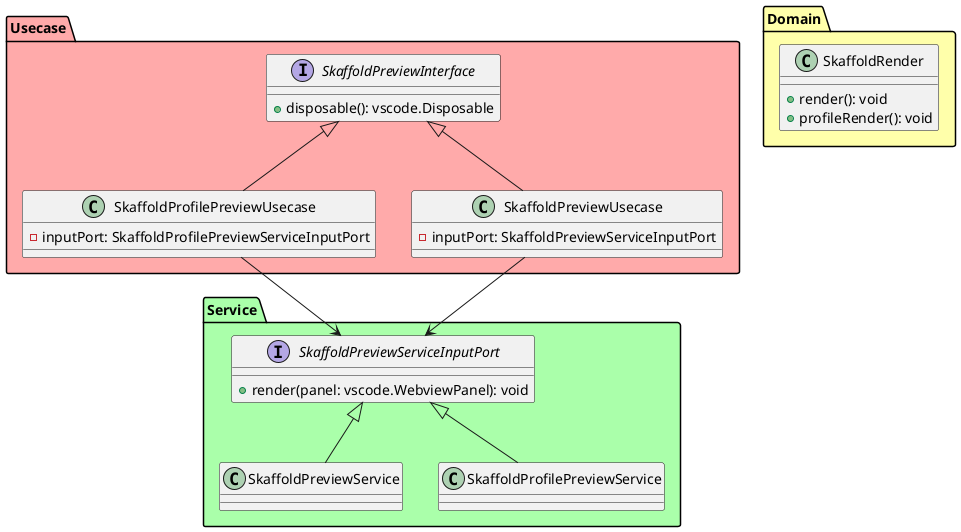 @startuml

package Usecase #FFAAAA {
  interface SkaffoldPreviewInterface {
    + disposable(): vscode.Disposable
  }

  class SkaffoldPreviewUsecase {
    - inputPort: SkaffoldPreviewServiceInputPort
  }

  class SkaffoldProfilePreviewUsecase {
    - inputPort: SkaffoldProfilePreviewServiceInputPort
  }

  SkaffoldPreviewInterface <|-down- SkaffoldPreviewUsecase
  SkaffoldPreviewInterface <|-down- SkaffoldProfilePreviewUsecase
}

package Service #AAFFAA {
  interface SkaffoldPreviewServiceInputPort {
    + render(panel: vscode.WebviewPanel): void
  }

  class SkaffoldPreviewService {
  }

  SkaffoldPreviewServiceInputPort <-up- SkaffoldPreviewUsecase
  SkaffoldPreviewServiceInputPort <|-down- SkaffoldPreviewService

  class SkaffoldProfilePreviewService {

  }

  SkaffoldPreviewServiceInputPort <-up- SkaffoldProfilePreviewUsecase
  SkaffoldPreviewServiceInputPort <|-down- SkaffoldProfilePreviewService
}

package Domain #FFFFAA {
  class SkaffoldRender {
    + render(): void
    + profileRender(): void
  }

}

@enduml